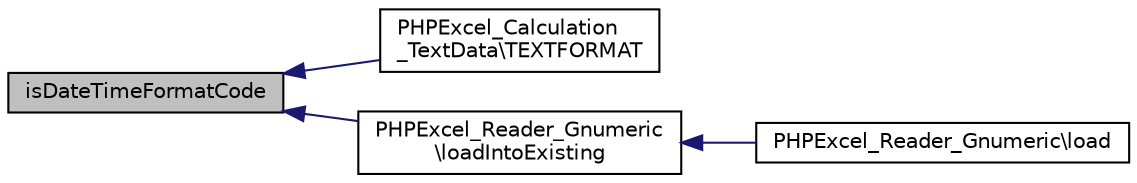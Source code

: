 digraph "isDateTimeFormatCode"
{
  edge [fontname="Helvetica",fontsize="10",labelfontname="Helvetica",labelfontsize="10"];
  node [fontname="Helvetica",fontsize="10",shape=record];
  rankdir="LR";
  Node78 [label="isDateTimeFormatCode",height=0.2,width=0.4,color="black", fillcolor="grey75", style="filled", fontcolor="black"];
  Node78 -> Node79 [dir="back",color="midnightblue",fontsize="10",style="solid",fontname="Helvetica"];
  Node79 [label="PHPExcel_Calculation\l_TextData\\TEXTFORMAT",height=0.2,width=0.4,color="black", fillcolor="white", style="filled",URL="$class_p_h_p_excel___calculation___text_data.html#a11a84a98b2a37f90f41d975b1a786152"];
  Node78 -> Node80 [dir="back",color="midnightblue",fontsize="10",style="solid",fontname="Helvetica"];
  Node80 [label="PHPExcel_Reader_Gnumeric\l\\loadIntoExisting",height=0.2,width=0.4,color="black", fillcolor="white", style="filled",URL="$class_p_h_p_excel___reader___gnumeric.html#af6c531fcaf9c3c83abf91d6ac048b186"];
  Node80 -> Node81 [dir="back",color="midnightblue",fontsize="10",style="solid",fontname="Helvetica"];
  Node81 [label="PHPExcel_Reader_Gnumeric\\load",height=0.2,width=0.4,color="black", fillcolor="white", style="filled",URL="$class_p_h_p_excel___reader___gnumeric.html#a138b94503ca4c44b510190c29d4f16fe"];
}
